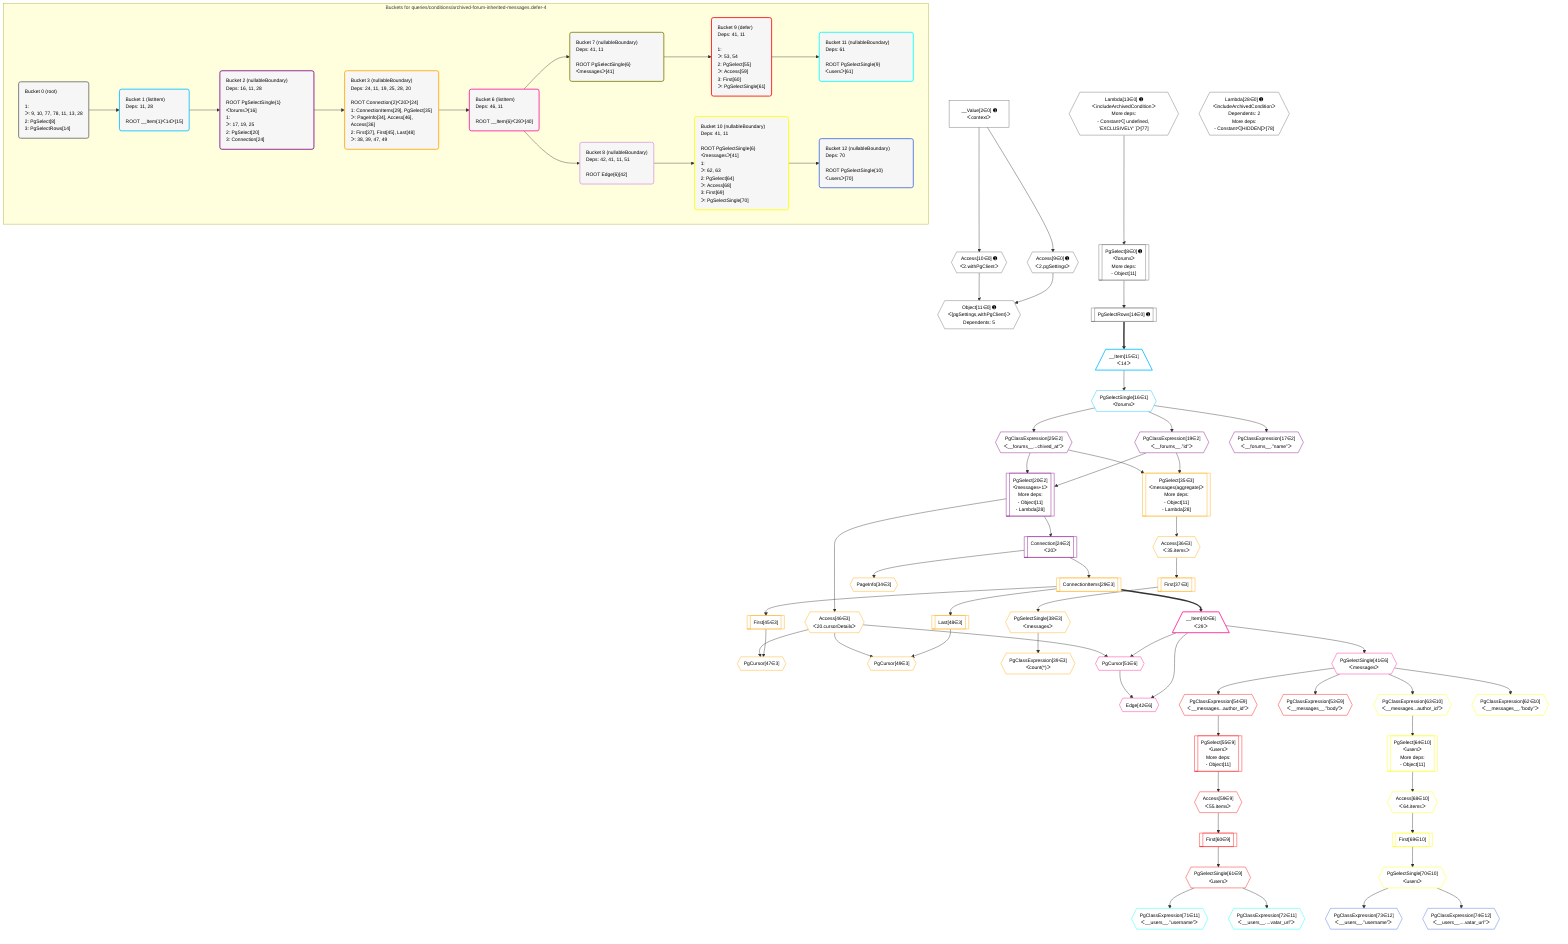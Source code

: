 %%{init: {'themeVariables': { 'fontSize': '12px'}}}%%
graph TD
    classDef path fill:#eee,stroke:#000,color:#000
    classDef plan fill:#fff,stroke-width:1px,color:#000
    classDef itemplan fill:#fff,stroke-width:2px,color:#000
    classDef unbatchedplan fill:#dff,stroke-width:1px,color:#000
    classDef sideeffectplan fill:#fcc,stroke-width:2px,color:#000
    classDef bucket fill:#f6f6f6,color:#000,stroke-width:2px,text-align:left

    subgraph "Buckets for queries/conditions/archived-forum-inherited-messages.defer-4"
    Bucket0("Bucket 0 (root)<br /><br />1: <br />ᐳ: 9, 10, 77, 78, 11, 13, 28<br />2: PgSelect[8]<br />3: PgSelectRows[14]"):::bucket
    Bucket1("Bucket 1 (listItem)<br />Deps: 11, 28<br /><br />ROOT __Item{1}ᐸ14ᐳ[15]"):::bucket
    Bucket2("Bucket 2 (nullableBoundary)<br />Deps: 16, 11, 28<br /><br />ROOT PgSelectSingle{1}ᐸforumsᐳ[16]<br />1: <br />ᐳ: 17, 19, 25<br />2: PgSelect[20]<br />3: Connection[24]"):::bucket
    Bucket3("Bucket 3 (nullableBoundary)<br />Deps: 24, 11, 19, 25, 28, 20<br /><br />ROOT Connection{2}ᐸ20ᐳ[24]<br />1: ConnectionItems[29], PgSelect[35]<br />ᐳ: PageInfo[34], Access[46], Access[36]<br />2: First[37], First[45], Last[48]<br />ᐳ: 38, 39, 47, 49"):::bucket
    Bucket6("Bucket 6 (listItem)<br />Deps: 46, 11<br /><br />ROOT __Item{6}ᐸ29ᐳ[40]"):::bucket
    Bucket7("Bucket 7 (nullableBoundary)<br />Deps: 41, 11<br /><br />ROOT PgSelectSingle{6}ᐸmessagesᐳ[41]"):::bucket
    Bucket8("Bucket 8 (nullableBoundary)<br />Deps: 42, 41, 11, 51<br /><br />ROOT Edge{6}[42]"):::bucket
    Bucket9("Bucket 9 (defer)<br />Deps: 41, 11<br /><br />1: <br />ᐳ: 53, 54<br />2: PgSelect[55]<br />ᐳ: Access[59]<br />3: First[60]<br />ᐳ: PgSelectSingle[61]"):::bucket
    Bucket10("Bucket 10 (nullableBoundary)<br />Deps: 41, 11<br /><br />ROOT PgSelectSingle{6}ᐸmessagesᐳ[41]<br />1: <br />ᐳ: 62, 63<br />2: PgSelect[64]<br />ᐳ: Access[68]<br />3: First[69]<br />ᐳ: PgSelectSingle[70]"):::bucket
    Bucket11("Bucket 11 (nullableBoundary)<br />Deps: 61<br /><br />ROOT PgSelectSingle{9}ᐸusersᐳ[61]"):::bucket
    Bucket12("Bucket 12 (nullableBoundary)<br />Deps: 70<br /><br />ROOT PgSelectSingle{10}ᐸusersᐳ[70]"):::bucket
    end
    Bucket0 --> Bucket1
    Bucket1 --> Bucket2
    Bucket2 --> Bucket3
    Bucket3 --> Bucket6
    Bucket6 --> Bucket7 & Bucket8
    Bucket7 --> Bucket9
    Bucket8 --> Bucket10
    Bucket9 --> Bucket11
    Bucket10 --> Bucket12

    %% plan dependencies
    PgSelect8[["PgSelect[8∈0] ➊<br />ᐸforumsᐳ<br />More deps:<br />- Object[11]"]]:::plan
    Lambda13{{"Lambda[13∈0] ➊<br />ᐸincludeArchivedConditionᐳ<br />More deps:<br />- Constantᐸ[ undefined, 'EXCLUSIVELY' ]ᐳ[77]"}}:::plan
    Lambda13 --> PgSelect8
    Object11{{"Object[11∈0] ➊<br />ᐸ{pgSettings,withPgClient}ᐳ<br />Dependents: 5"}}:::plan
    Access9{{"Access[9∈0] ➊<br />ᐸ2.pgSettingsᐳ"}}:::plan
    Access10{{"Access[10∈0] ➊<br />ᐸ2.withPgClientᐳ"}}:::plan
    Access9 & Access10 --> Object11
    __Value2["__Value[2∈0] ➊<br />ᐸcontextᐳ"]:::plan
    __Value2 --> Access9
    __Value2 --> Access10
    PgSelectRows14[["PgSelectRows[14∈0] ➊"]]:::plan
    PgSelect8 --> PgSelectRows14
    Lambda28{{"Lambda[28∈0] ➊<br />ᐸincludeArchivedConditionᐳ<br />Dependents: 2<br />More deps:<br />- Constantᐸ[HIDDEN]ᐳ[78]"}}:::plan
    __Item15[/"__Item[15∈1]<br />ᐸ14ᐳ"\]:::itemplan
    PgSelectRows14 ==> __Item15
    PgSelectSingle16{{"PgSelectSingle[16∈1]<br />ᐸforumsᐳ"}}:::plan
    __Item15 --> PgSelectSingle16
    PgSelect20[["PgSelect[20∈2]<br />ᐸmessages+1ᐳ<br />More deps:<br />- Object[11]<br />- Lambda[28]"]]:::plan
    PgClassExpression19{{"PgClassExpression[19∈2]<br />ᐸ__forums__.”id”ᐳ"}}:::plan
    PgClassExpression25{{"PgClassExpression[25∈2]<br />ᐸ__forums__...chived_at”ᐳ"}}:::plan
    PgClassExpression19 & PgClassExpression25 --> PgSelect20
    PgClassExpression17{{"PgClassExpression[17∈2]<br />ᐸ__forums__.”name”ᐳ"}}:::plan
    PgSelectSingle16 --> PgClassExpression17
    PgSelectSingle16 --> PgClassExpression19
    Connection24[["Connection[24∈2]<br />ᐸ20ᐳ"]]:::plan
    PgSelect20 --> Connection24
    PgSelectSingle16 --> PgClassExpression25
    PgSelect35[["PgSelect[35∈3]<br />ᐸmessages(aggregate)ᐳ<br />More deps:<br />- Object[11]<br />- Lambda[28]"]]:::plan
    PgClassExpression19 & PgClassExpression25 --> PgSelect35
    PgCursor47{{"PgCursor[47∈3]"}}:::plan
    First45[["First[45∈3]"]]:::plan
    Access46{{"Access[46∈3]<br />ᐸ20.cursorDetailsᐳ"}}:::plan
    First45 & Access46 --> PgCursor47
    PgCursor49{{"PgCursor[49∈3]"}}:::plan
    Last48[["Last[48∈3]"]]:::plan
    Last48 & Access46 --> PgCursor49
    ConnectionItems29[["ConnectionItems[29∈3]"]]:::plan
    Connection24 --> ConnectionItems29
    PageInfo34{{"PageInfo[34∈3]"}}:::plan
    Connection24 --> PageInfo34
    Access36{{"Access[36∈3]<br />ᐸ35.itemsᐳ"}}:::plan
    PgSelect35 --> Access36
    First37[["First[37∈3]"]]:::plan
    Access36 --> First37
    PgSelectSingle38{{"PgSelectSingle[38∈3]<br />ᐸmessagesᐳ"}}:::plan
    First37 --> PgSelectSingle38
    PgClassExpression39{{"PgClassExpression[39∈3]<br />ᐸcount(*)ᐳ"}}:::plan
    PgSelectSingle38 --> PgClassExpression39
    ConnectionItems29 --> First45
    PgSelect20 --> Access46
    ConnectionItems29 --> Last48
    Edge42{{"Edge[42∈6]"}}:::plan
    __Item40[/"__Item[40∈6]<br />ᐸ29ᐳ"\]:::itemplan
    PgCursor51{{"PgCursor[51∈6]"}}:::plan
    __Item40 & PgCursor51 --> Edge42
    __Item40 & Access46 --> PgCursor51
    ConnectionItems29 ==> __Item40
    PgSelectSingle41{{"PgSelectSingle[41∈6]<br />ᐸmessagesᐳ"}}:::plan
    __Item40 --> PgSelectSingle41
    PgSelect55[["PgSelect[55∈9]<br />ᐸusersᐳ<br />More deps:<br />- Object[11]"]]:::plan
    PgClassExpression54{{"PgClassExpression[54∈9]<br />ᐸ__messages...author_id”ᐳ"}}:::plan
    PgClassExpression54 --> PgSelect55
    PgClassExpression53{{"PgClassExpression[53∈9]<br />ᐸ__messages__.”body”ᐳ"}}:::plan
    PgSelectSingle41 --> PgClassExpression53
    PgSelectSingle41 --> PgClassExpression54
    Access59{{"Access[59∈9]<br />ᐸ55.itemsᐳ"}}:::plan
    PgSelect55 --> Access59
    First60[["First[60∈9]"]]:::plan
    Access59 --> First60
    PgSelectSingle61{{"PgSelectSingle[61∈9]<br />ᐸusersᐳ"}}:::plan
    First60 --> PgSelectSingle61
    PgSelect64[["PgSelect[64∈10]<br />ᐸusersᐳ<br />More deps:<br />- Object[11]"]]:::plan
    PgClassExpression63{{"PgClassExpression[63∈10]<br />ᐸ__messages...author_id”ᐳ"}}:::plan
    PgClassExpression63 --> PgSelect64
    PgClassExpression62{{"PgClassExpression[62∈10]<br />ᐸ__messages__.”body”ᐳ"}}:::plan
    PgSelectSingle41 --> PgClassExpression62
    PgSelectSingle41 --> PgClassExpression63
    Access68{{"Access[68∈10]<br />ᐸ64.itemsᐳ"}}:::plan
    PgSelect64 --> Access68
    First69[["First[69∈10]"]]:::plan
    Access68 --> First69
    PgSelectSingle70{{"PgSelectSingle[70∈10]<br />ᐸusersᐳ"}}:::plan
    First69 --> PgSelectSingle70
    PgClassExpression71{{"PgClassExpression[71∈11]<br />ᐸ__users__.”username”ᐳ"}}:::plan
    PgSelectSingle61 --> PgClassExpression71
    PgClassExpression72{{"PgClassExpression[72∈11]<br />ᐸ__users__....vatar_url”ᐳ"}}:::plan
    PgSelectSingle61 --> PgClassExpression72
    PgClassExpression73{{"PgClassExpression[73∈12]<br />ᐸ__users__.”username”ᐳ"}}:::plan
    PgSelectSingle70 --> PgClassExpression73
    PgClassExpression74{{"PgClassExpression[74∈12]<br />ᐸ__users__....vatar_url”ᐳ"}}:::plan
    PgSelectSingle70 --> PgClassExpression74

    %% define steps
    classDef bucket0 stroke:#696969
    class Bucket0,__Value2,PgSelect8,Access9,Access10,Object11,Lambda13,PgSelectRows14,Lambda28 bucket0
    classDef bucket1 stroke:#00bfff
    class Bucket1,__Item15,PgSelectSingle16 bucket1
    classDef bucket2 stroke:#7f007f
    class Bucket2,PgClassExpression17,PgClassExpression19,PgSelect20,Connection24,PgClassExpression25 bucket2
    classDef bucket3 stroke:#ffa500
    class Bucket3,ConnectionItems29,PageInfo34,PgSelect35,Access36,First37,PgSelectSingle38,PgClassExpression39,First45,Access46,PgCursor47,Last48,PgCursor49 bucket3
    classDef bucket6 stroke:#ff1493
    class Bucket6,__Item40,PgSelectSingle41,Edge42,PgCursor51 bucket6
    classDef bucket7 stroke:#808000
    class Bucket7 bucket7
    classDef bucket8 stroke:#dda0dd
    class Bucket8 bucket8
    classDef bucket9 stroke:#ff0000
    class Bucket9,PgClassExpression53,PgClassExpression54,PgSelect55,Access59,First60,PgSelectSingle61 bucket9
    classDef bucket10 stroke:#ffff00
    class Bucket10,PgClassExpression62,PgClassExpression63,PgSelect64,Access68,First69,PgSelectSingle70 bucket10
    classDef bucket11 stroke:#00ffff
    class Bucket11,PgClassExpression71,PgClassExpression72 bucket11
    classDef bucket12 stroke:#4169e1
    class Bucket12,PgClassExpression73,PgClassExpression74 bucket12